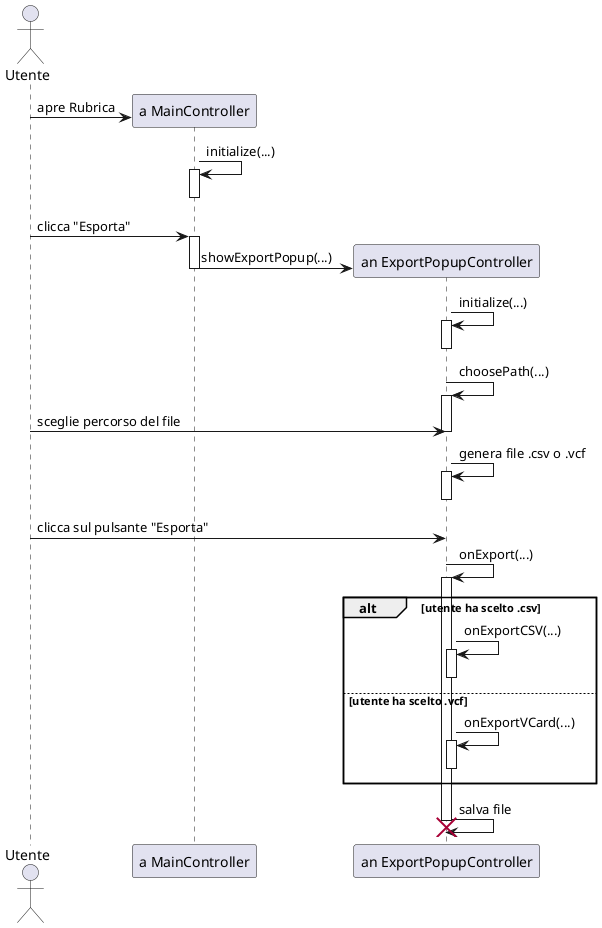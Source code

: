 @startuml EsportareRubrica
actor Utente
participant "a MainController" as MC
participant "an ExportPopupController" as EPC

Utente -> MC ** : apre Rubrica
MC -> MC : initialize(...)
activate MC
deactivate MC
Utente -> MC : clicca "Esporta"
activate MC
MC -> EPC ** : showExportPopup(...)
deactivate MC
EPC -> EPC : initialize(...)
activate EPC
deactivate EPC
EPC -> EPC : choosePath(...)
activate EPC
Utente -> EPC : sceglie percorso del file
deactivate EPC
EPC -> EPC : genera file .csv o .vcf
activate EPC
deactivate EPC
Utente -> EPC : clicca sul pulsante "Esporta"
EPC -> EPC : onExport(...)
activate EPC
alt utente ha scelto .csv
EPC -> EPC : onExportCSV(...)
activate EPC
deactivate EPC
else utente ha scelto .vcf
EPC -> EPC : onExportVCard(...)
activate EPC
deactivate EPC
end
EPC -> EPC : salva file
destroy EPC
deactivate EPC
@enduml